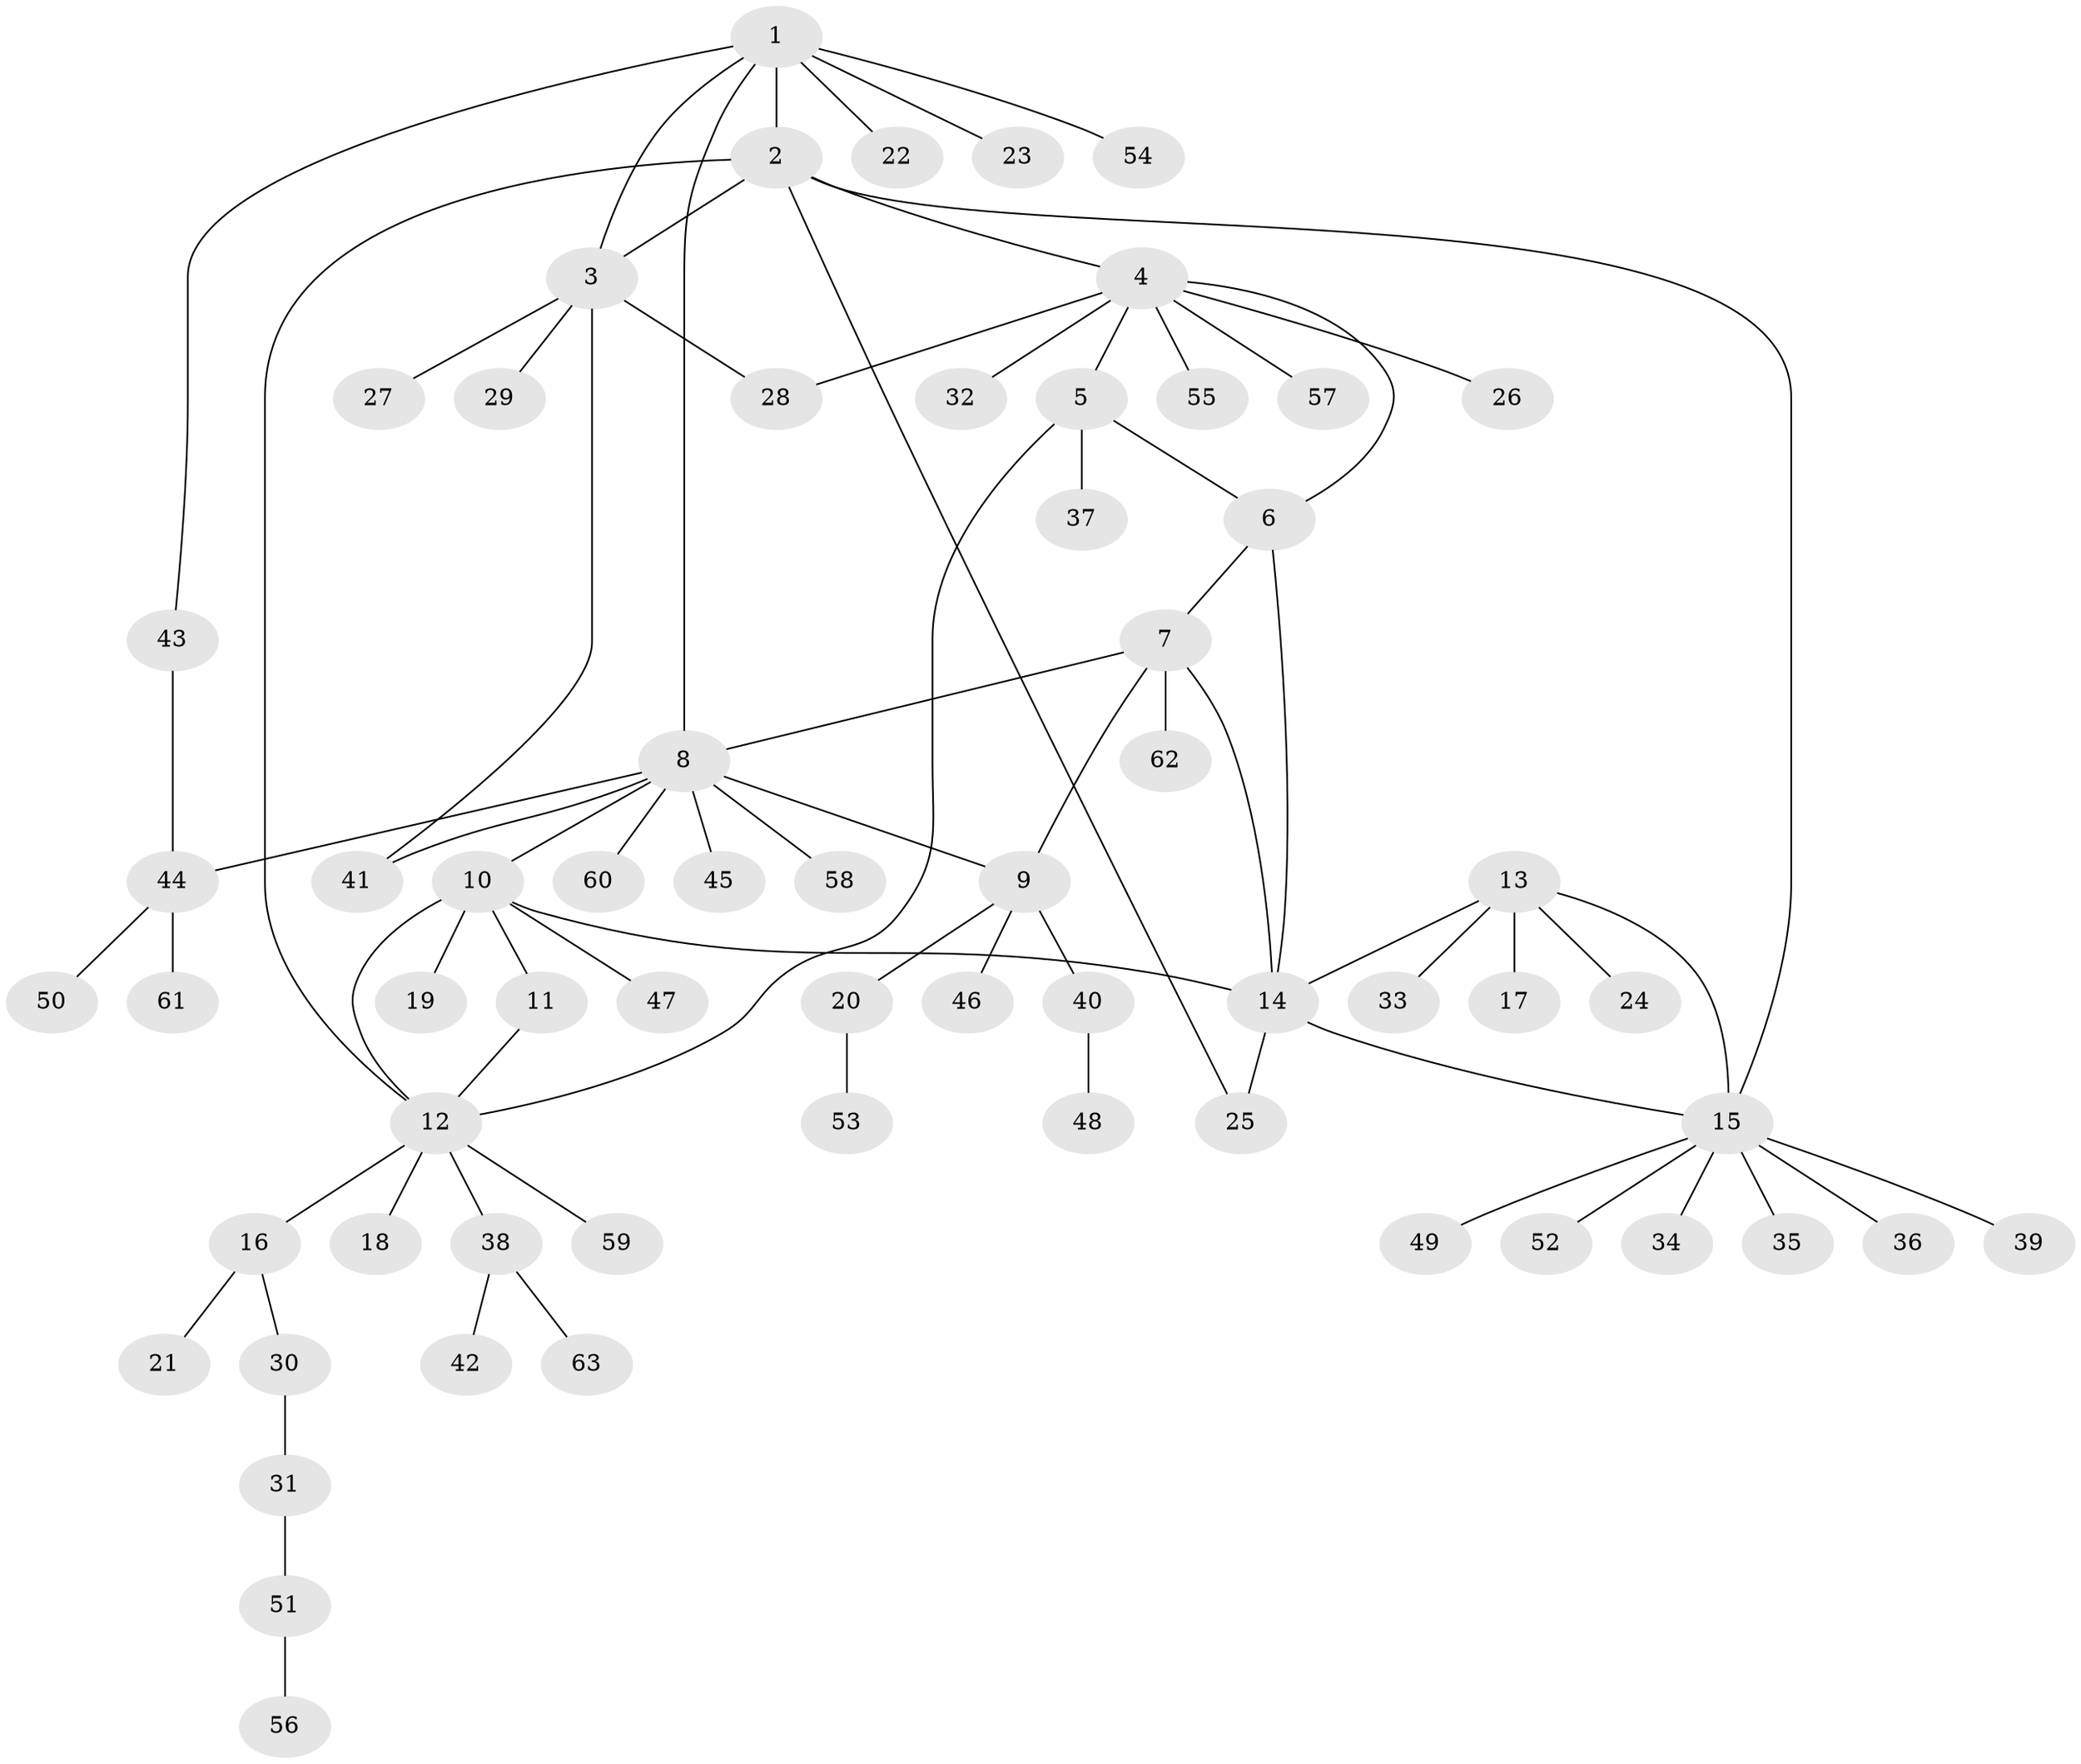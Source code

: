 // Generated by graph-tools (version 1.1) at 2025/26/03/09/25 03:26:36]
// undirected, 63 vertices, 77 edges
graph export_dot {
graph [start="1"]
  node [color=gray90,style=filled];
  1;
  2;
  3;
  4;
  5;
  6;
  7;
  8;
  9;
  10;
  11;
  12;
  13;
  14;
  15;
  16;
  17;
  18;
  19;
  20;
  21;
  22;
  23;
  24;
  25;
  26;
  27;
  28;
  29;
  30;
  31;
  32;
  33;
  34;
  35;
  36;
  37;
  38;
  39;
  40;
  41;
  42;
  43;
  44;
  45;
  46;
  47;
  48;
  49;
  50;
  51;
  52;
  53;
  54;
  55;
  56;
  57;
  58;
  59;
  60;
  61;
  62;
  63;
  1 -- 2;
  1 -- 3;
  1 -- 8;
  1 -- 22;
  1 -- 23;
  1 -- 43;
  1 -- 54;
  2 -- 3;
  2 -- 4;
  2 -- 12;
  2 -- 15;
  2 -- 25;
  3 -- 27;
  3 -- 28;
  3 -- 29;
  3 -- 41;
  4 -- 5;
  4 -- 6;
  4 -- 26;
  4 -- 28;
  4 -- 32;
  4 -- 55;
  4 -- 57;
  5 -- 6;
  5 -- 12;
  5 -- 37;
  6 -- 7;
  6 -- 14;
  7 -- 8;
  7 -- 9;
  7 -- 14;
  7 -- 62;
  8 -- 9;
  8 -- 10;
  8 -- 41;
  8 -- 44;
  8 -- 45;
  8 -- 58;
  8 -- 60;
  9 -- 20;
  9 -- 40;
  9 -- 46;
  10 -- 11;
  10 -- 12;
  10 -- 14;
  10 -- 19;
  10 -- 47;
  11 -- 12;
  12 -- 16;
  12 -- 18;
  12 -- 38;
  12 -- 59;
  13 -- 14;
  13 -- 15;
  13 -- 17;
  13 -- 24;
  13 -- 33;
  14 -- 15;
  14 -- 25;
  15 -- 34;
  15 -- 35;
  15 -- 36;
  15 -- 39;
  15 -- 49;
  15 -- 52;
  16 -- 21;
  16 -- 30;
  20 -- 53;
  30 -- 31;
  31 -- 51;
  38 -- 42;
  38 -- 63;
  40 -- 48;
  43 -- 44;
  44 -- 50;
  44 -- 61;
  51 -- 56;
}

